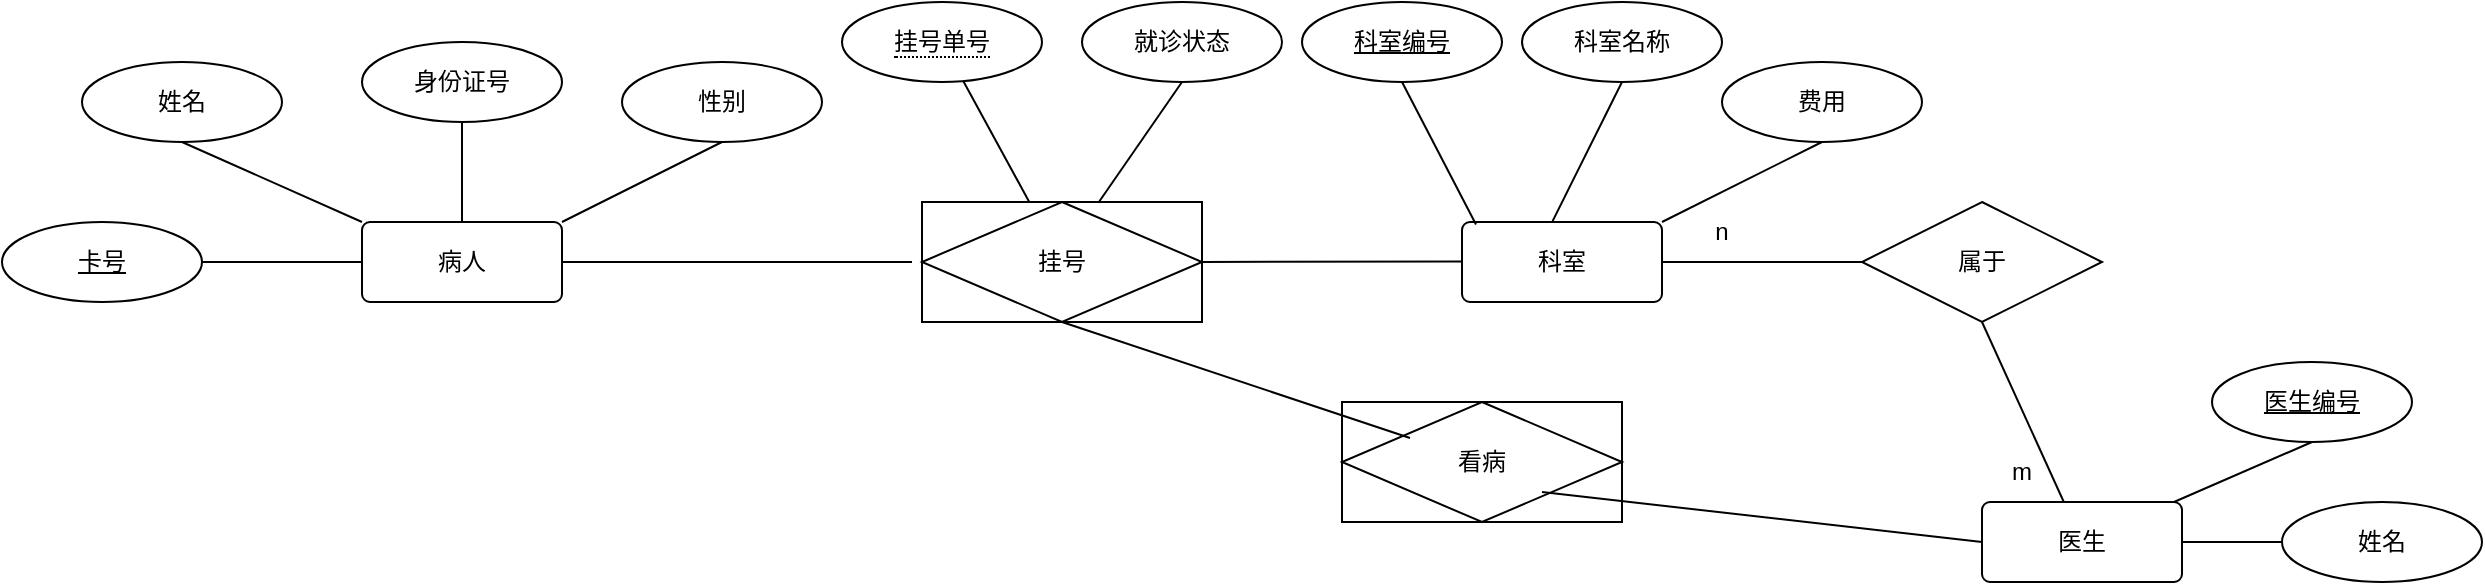 <mxfile version="15.4.3" type="github">
  <diagram id="zAfrsb_zkFvsdOMWsCyR" name="Page-1">
    <mxGraphModel dx="961" dy="1124" grid="1" gridSize="10" guides="1" tooltips="1" connect="1" arrows="1" fold="1" page="1" pageScale="1" pageWidth="850" pageHeight="1100" math="0" shadow="0">
      <root>
        <mxCell id="0" />
        <mxCell id="1" parent="0" />
        <mxCell id="SzBXi0K8ta9aWYAxJJBb-13" style="edgeStyle=none;rounded=0;orthogonalLoop=1;jettySize=auto;html=1;exitX=1;exitY=0.5;exitDx=0;exitDy=0;entryX=0;entryY=0.5;entryDx=0;entryDy=0;endArrow=none;" edge="1" parent="1" source="SzBXi0K8ta9aWYAxJJBb-1">
          <mxGeometry relative="1" as="geometry">
            <mxPoint x="625" y="430" as="targetPoint" />
          </mxGeometry>
        </mxCell>
        <mxCell id="SzBXi0K8ta9aWYAxJJBb-21" style="edgeStyle=none;rounded=0;orthogonalLoop=1;jettySize=auto;html=1;exitX=1;exitY=0;exitDx=0;exitDy=0;entryX=0.5;entryY=1;entryDx=0;entryDy=0;endArrow=none;" edge="1" parent="1" source="SzBXi0K8ta9aWYAxJJBb-1" target="SzBXi0K8ta9aWYAxJJBb-20">
          <mxGeometry relative="1" as="geometry" />
        </mxCell>
        <mxCell id="SzBXi0K8ta9aWYAxJJBb-1" value="病人" style="rounded=1;arcSize=10;whiteSpace=wrap;html=1;align=center;" vertex="1" parent="1">
          <mxGeometry x="350" y="410" width="100" height="40" as="geometry" />
        </mxCell>
        <mxCell id="SzBXi0K8ta9aWYAxJJBb-2" value="科室" style="rounded=1;arcSize=10;whiteSpace=wrap;html=1;align=center;" vertex="1" parent="1">
          <mxGeometry x="900" y="410" width="100" height="40" as="geometry" />
        </mxCell>
        <mxCell id="SzBXi0K8ta9aWYAxJJBb-12" value="" style="endArrow=none;html=1;rounded=0;exitX=1;exitY=0.5;exitDx=0;exitDy=0;" edge="1" parent="1" source="SzBXi0K8ta9aWYAxJJBb-62">
          <mxGeometry relative="1" as="geometry">
            <mxPoint x="745" y="430" as="sourcePoint" />
            <mxPoint x="900" y="429.76" as="targetPoint" />
          </mxGeometry>
        </mxCell>
        <mxCell id="SzBXi0K8ta9aWYAxJJBb-17" style="edgeStyle=none;rounded=0;orthogonalLoop=1;jettySize=auto;html=1;exitX=1;exitY=0.5;exitDx=0;exitDy=0;entryX=0;entryY=0.5;entryDx=0;entryDy=0;endArrow=none;" edge="1" parent="1" source="SzBXi0K8ta9aWYAxJJBb-14" target="SzBXi0K8ta9aWYAxJJBb-1">
          <mxGeometry relative="1" as="geometry" />
        </mxCell>
        <mxCell id="SzBXi0K8ta9aWYAxJJBb-14" value="卡号" style="ellipse;whiteSpace=wrap;html=1;align=center;fontStyle=4;dashed=0;labelBackgroundColor=#ffffff;strokeWidth=1;fillColor=none;" vertex="1" parent="1">
          <mxGeometry x="170" y="410" width="100" height="40" as="geometry" />
        </mxCell>
        <mxCell id="SzBXi0K8ta9aWYAxJJBb-18" style="edgeStyle=none;rounded=0;orthogonalLoop=1;jettySize=auto;html=1;exitX=0.5;exitY=1;exitDx=0;exitDy=0;entryX=0;entryY=0;entryDx=0;entryDy=0;endArrow=none;" edge="1" parent="1" source="SzBXi0K8ta9aWYAxJJBb-15" target="SzBXi0K8ta9aWYAxJJBb-1">
          <mxGeometry relative="1" as="geometry" />
        </mxCell>
        <mxCell id="SzBXi0K8ta9aWYAxJJBb-15" value="姓名" style="ellipse;whiteSpace=wrap;html=1;align=center;dashed=0;labelBackgroundColor=#ffffff;strokeWidth=1;fillColor=none;" vertex="1" parent="1">
          <mxGeometry x="210" y="330" width="100" height="40" as="geometry" />
        </mxCell>
        <mxCell id="SzBXi0K8ta9aWYAxJJBb-19" value="" style="edgeStyle=none;rounded=0;orthogonalLoop=1;jettySize=auto;html=1;endArrow=none;" edge="1" parent="1" source="SzBXi0K8ta9aWYAxJJBb-16" target="SzBXi0K8ta9aWYAxJJBb-1">
          <mxGeometry relative="1" as="geometry" />
        </mxCell>
        <mxCell id="SzBXi0K8ta9aWYAxJJBb-16" value="身份证号" style="ellipse;whiteSpace=wrap;html=1;align=center;dashed=0;labelBackgroundColor=#ffffff;strokeWidth=1;fillColor=none;" vertex="1" parent="1">
          <mxGeometry x="350" y="320" width="100" height="40" as="geometry" />
        </mxCell>
        <mxCell id="SzBXi0K8ta9aWYAxJJBb-20" value="性别" style="ellipse;whiteSpace=wrap;html=1;align=center;dashed=0;labelBackgroundColor=#ffffff;strokeWidth=1;fillColor=none;" vertex="1" parent="1">
          <mxGeometry x="480" y="330" width="100" height="40" as="geometry" />
        </mxCell>
        <mxCell id="SzBXi0K8ta9aWYAxJJBb-25" style="edgeStyle=none;rounded=0;orthogonalLoop=1;jettySize=auto;html=1;exitX=0.5;exitY=1;exitDx=0;exitDy=0;entryX=0.07;entryY=0.031;entryDx=0;entryDy=0;entryPerimeter=0;endArrow=none;" edge="1" parent="1" source="SzBXi0K8ta9aWYAxJJBb-23" target="SzBXi0K8ta9aWYAxJJBb-2">
          <mxGeometry relative="1" as="geometry" />
        </mxCell>
        <mxCell id="SzBXi0K8ta9aWYAxJJBb-23" value="科室编号" style="ellipse;whiteSpace=wrap;html=1;align=center;fontStyle=4;dashed=0;labelBackgroundColor=#ffffff;strokeWidth=1;fillColor=none;" vertex="1" parent="1">
          <mxGeometry x="820" y="300" width="100" height="40" as="geometry" />
        </mxCell>
        <mxCell id="SzBXi0K8ta9aWYAxJJBb-26" style="edgeStyle=none;rounded=0;orthogonalLoop=1;jettySize=auto;html=1;exitX=0.5;exitY=1;exitDx=0;exitDy=0;entryX=0.453;entryY=-0.011;entryDx=0;entryDy=0;entryPerimeter=0;endArrow=none;" edge="1" parent="1" source="SzBXi0K8ta9aWYAxJJBb-24" target="SzBXi0K8ta9aWYAxJJBb-2">
          <mxGeometry relative="1" as="geometry" />
        </mxCell>
        <mxCell id="SzBXi0K8ta9aWYAxJJBb-24" value="科室名称" style="ellipse;whiteSpace=wrap;html=1;align=center;dashed=0;labelBackgroundColor=#ffffff;strokeWidth=1;fillColor=none;" vertex="1" parent="1">
          <mxGeometry x="930" y="300" width="100" height="40" as="geometry" />
        </mxCell>
        <mxCell id="SzBXi0K8ta9aWYAxJJBb-42" value="医生" style="rounded=1;arcSize=10;whiteSpace=wrap;html=1;align=center;dashed=0;labelBackgroundColor=#ffffff;strokeWidth=1;fillColor=none;" vertex="1" parent="1">
          <mxGeometry x="1160" y="550" width="100" height="40" as="geometry" />
        </mxCell>
        <mxCell id="SzBXi0K8ta9aWYAxJJBb-46" style="edgeStyle=none;rounded=0;orthogonalLoop=1;jettySize=auto;html=1;exitX=0.5;exitY=1;exitDx=0;exitDy=0;endArrow=none;" edge="1" parent="1" source="SzBXi0K8ta9aWYAxJJBb-44" target="SzBXi0K8ta9aWYAxJJBb-42">
          <mxGeometry relative="1" as="geometry" />
        </mxCell>
        <mxCell id="SzBXi0K8ta9aWYAxJJBb-44" value="医生编号" style="ellipse;whiteSpace=wrap;html=1;align=center;fontStyle=4;dashed=0;labelBackgroundColor=#ffffff;strokeWidth=1;fillColor=none;" vertex="1" parent="1">
          <mxGeometry x="1275" y="480" width="100" height="40" as="geometry" />
        </mxCell>
        <mxCell id="SzBXi0K8ta9aWYAxJJBb-47" value="" style="edgeStyle=none;rounded=0;orthogonalLoop=1;jettySize=auto;html=1;endArrow=none;" edge="1" parent="1" source="SzBXi0K8ta9aWYAxJJBb-45" target="SzBXi0K8ta9aWYAxJJBb-42">
          <mxGeometry relative="1" as="geometry" />
        </mxCell>
        <mxCell id="SzBXi0K8ta9aWYAxJJBb-45" value="姓名" style="ellipse;whiteSpace=wrap;html=1;align=center;dashed=0;labelBackgroundColor=#ffffff;strokeWidth=1;fillColor=none;" vertex="1" parent="1">
          <mxGeometry x="1310" y="550" width="100" height="40" as="geometry" />
        </mxCell>
        <mxCell id="SzBXi0K8ta9aWYAxJJBb-49" value="" style="edgeStyle=none;rounded=0;orthogonalLoop=1;jettySize=auto;html=1;endArrow=none;" edge="1" parent="1" source="SzBXi0K8ta9aWYAxJJBb-48" target="SzBXi0K8ta9aWYAxJJBb-2">
          <mxGeometry relative="1" as="geometry" />
        </mxCell>
        <mxCell id="SzBXi0K8ta9aWYAxJJBb-50" value="" style="edgeStyle=none;rounded=0;orthogonalLoop=1;jettySize=auto;html=1;endArrow=none;exitX=0.5;exitY=1;exitDx=0;exitDy=0;" edge="1" parent="1" source="SzBXi0K8ta9aWYAxJJBb-48" target="SzBXi0K8ta9aWYAxJJBb-42">
          <mxGeometry relative="1" as="geometry">
            <mxPoint x="1100" y="450" as="sourcePoint" />
          </mxGeometry>
        </mxCell>
        <mxCell id="SzBXi0K8ta9aWYAxJJBb-48" value="属于" style="shape=rhombus;perimeter=rhombusPerimeter;whiteSpace=wrap;html=1;align=center;dashed=0;labelBackgroundColor=#ffffff;strokeWidth=1;fillColor=none;" vertex="1" parent="1">
          <mxGeometry x="1100" y="400" width="120" height="60" as="geometry" />
        </mxCell>
        <mxCell id="SzBXi0K8ta9aWYAxJJBb-52" value="n" style="text;html=1;strokeColor=none;fillColor=none;align=center;verticalAlign=middle;whiteSpace=wrap;rounded=0;dashed=0;labelBackgroundColor=#ffffff;" vertex="1" parent="1">
          <mxGeometry x="1000" y="400" width="60" height="30" as="geometry" />
        </mxCell>
        <mxCell id="SzBXi0K8ta9aWYAxJJBb-53" value="m" style="text;html=1;strokeColor=none;fillColor=none;align=center;verticalAlign=middle;whiteSpace=wrap;rounded=0;dashed=0;labelBackgroundColor=#ffffff;" vertex="1" parent="1">
          <mxGeometry x="1150" y="520" width="60" height="30" as="geometry" />
        </mxCell>
        <mxCell id="SzBXi0K8ta9aWYAxJJBb-74" style="edgeStyle=none;rounded=0;orthogonalLoop=1;jettySize=auto;html=1;exitX=0.5;exitY=1;exitDx=0;exitDy=0;entryX=0.63;entryY=0.006;entryDx=0;entryDy=0;entryPerimeter=0;endArrow=none;" edge="1" parent="1" source="SzBXi0K8ta9aWYAxJJBb-55" target="SzBXi0K8ta9aWYAxJJBb-62">
          <mxGeometry relative="1" as="geometry" />
        </mxCell>
        <mxCell id="SzBXi0K8ta9aWYAxJJBb-55" value="就诊状态" style="ellipse;whiteSpace=wrap;html=1;align=center;dashed=0;labelBackgroundColor=#ffffff;strokeWidth=1;fillColor=none;" vertex="1" parent="1">
          <mxGeometry x="710" y="300" width="100" height="40" as="geometry" />
        </mxCell>
        <mxCell id="SzBXi0K8ta9aWYAxJJBb-81" style="edgeStyle=none;rounded=0;orthogonalLoop=1;jettySize=auto;html=1;exitX=0.5;exitY=1;exitDx=0;exitDy=0;endArrow=none;" edge="1" parent="1" source="SzBXi0K8ta9aWYAxJJBb-62">
          <mxGeometry relative="1" as="geometry">
            <mxPoint x="874.0" y="518" as="targetPoint" />
          </mxGeometry>
        </mxCell>
        <mxCell id="SzBXi0K8ta9aWYAxJJBb-62" value="挂号" style="shape=associativeEntity;whiteSpace=wrap;html=1;align=center;dashed=0;labelBackgroundColor=#ffffff;strokeWidth=1;fillColor=none;" vertex="1" parent="1">
          <mxGeometry x="630" y="400" width="140" height="60" as="geometry" />
        </mxCell>
        <mxCell id="SzBXi0K8ta9aWYAxJJBb-73" value="" style="edgeStyle=none;rounded=0;orthogonalLoop=1;jettySize=auto;html=1;endArrow=none;" edge="1" parent="1" source="SzBXi0K8ta9aWYAxJJBb-72" target="SzBXi0K8ta9aWYAxJJBb-62">
          <mxGeometry relative="1" as="geometry" />
        </mxCell>
        <mxCell id="SzBXi0K8ta9aWYAxJJBb-72" value="&lt;span style=&quot;border-bottom: 1px dotted&quot;&gt;挂号单号&lt;/span&gt;" style="ellipse;whiteSpace=wrap;html=1;align=center;dashed=0;labelBackgroundColor=#ffffff;strokeWidth=1;fillColor=none;" vertex="1" parent="1">
          <mxGeometry x="590" y="300" width="100" height="40" as="geometry" />
        </mxCell>
        <mxCell id="SzBXi0K8ta9aWYAxJJBb-77" style="edgeStyle=none;rounded=0;orthogonalLoop=1;jettySize=auto;html=1;exitX=0.5;exitY=1;exitDx=0;exitDy=0;entryX=1;entryY=0;entryDx=0;entryDy=0;endArrow=none;" edge="1" parent="1" source="SzBXi0K8ta9aWYAxJJBb-76" target="SzBXi0K8ta9aWYAxJJBb-2">
          <mxGeometry relative="1" as="geometry" />
        </mxCell>
        <mxCell id="SzBXi0K8ta9aWYAxJJBb-76" value="费用" style="ellipse;whiteSpace=wrap;html=1;align=center;dashed=0;labelBackgroundColor=#ffffff;strokeWidth=1;fillColor=none;" vertex="1" parent="1">
          <mxGeometry x="1030" y="330" width="100" height="40" as="geometry" />
        </mxCell>
        <mxCell id="SzBXi0K8ta9aWYAxJJBb-84" style="edgeStyle=none;rounded=0;orthogonalLoop=1;jettySize=auto;html=1;exitX=1;exitY=1;exitDx=0;exitDy=0;entryX=0;entryY=0.5;entryDx=0;entryDy=0;endArrow=none;" edge="1" parent="1" target="SzBXi0K8ta9aWYAxJJBb-42">
          <mxGeometry relative="1" as="geometry">
            <mxPoint x="940.0" y="545" as="sourcePoint" />
          </mxGeometry>
        </mxCell>
        <mxCell id="SzBXi0K8ta9aWYAxJJBb-85" value="看病" style="shape=associativeEntity;whiteSpace=wrap;html=1;align=center;dashed=0;labelBackgroundColor=#ffffff;strokeWidth=1;fillColor=none;" vertex="1" parent="1">
          <mxGeometry x="840" y="500" width="140" height="60" as="geometry" />
        </mxCell>
      </root>
    </mxGraphModel>
  </diagram>
</mxfile>
